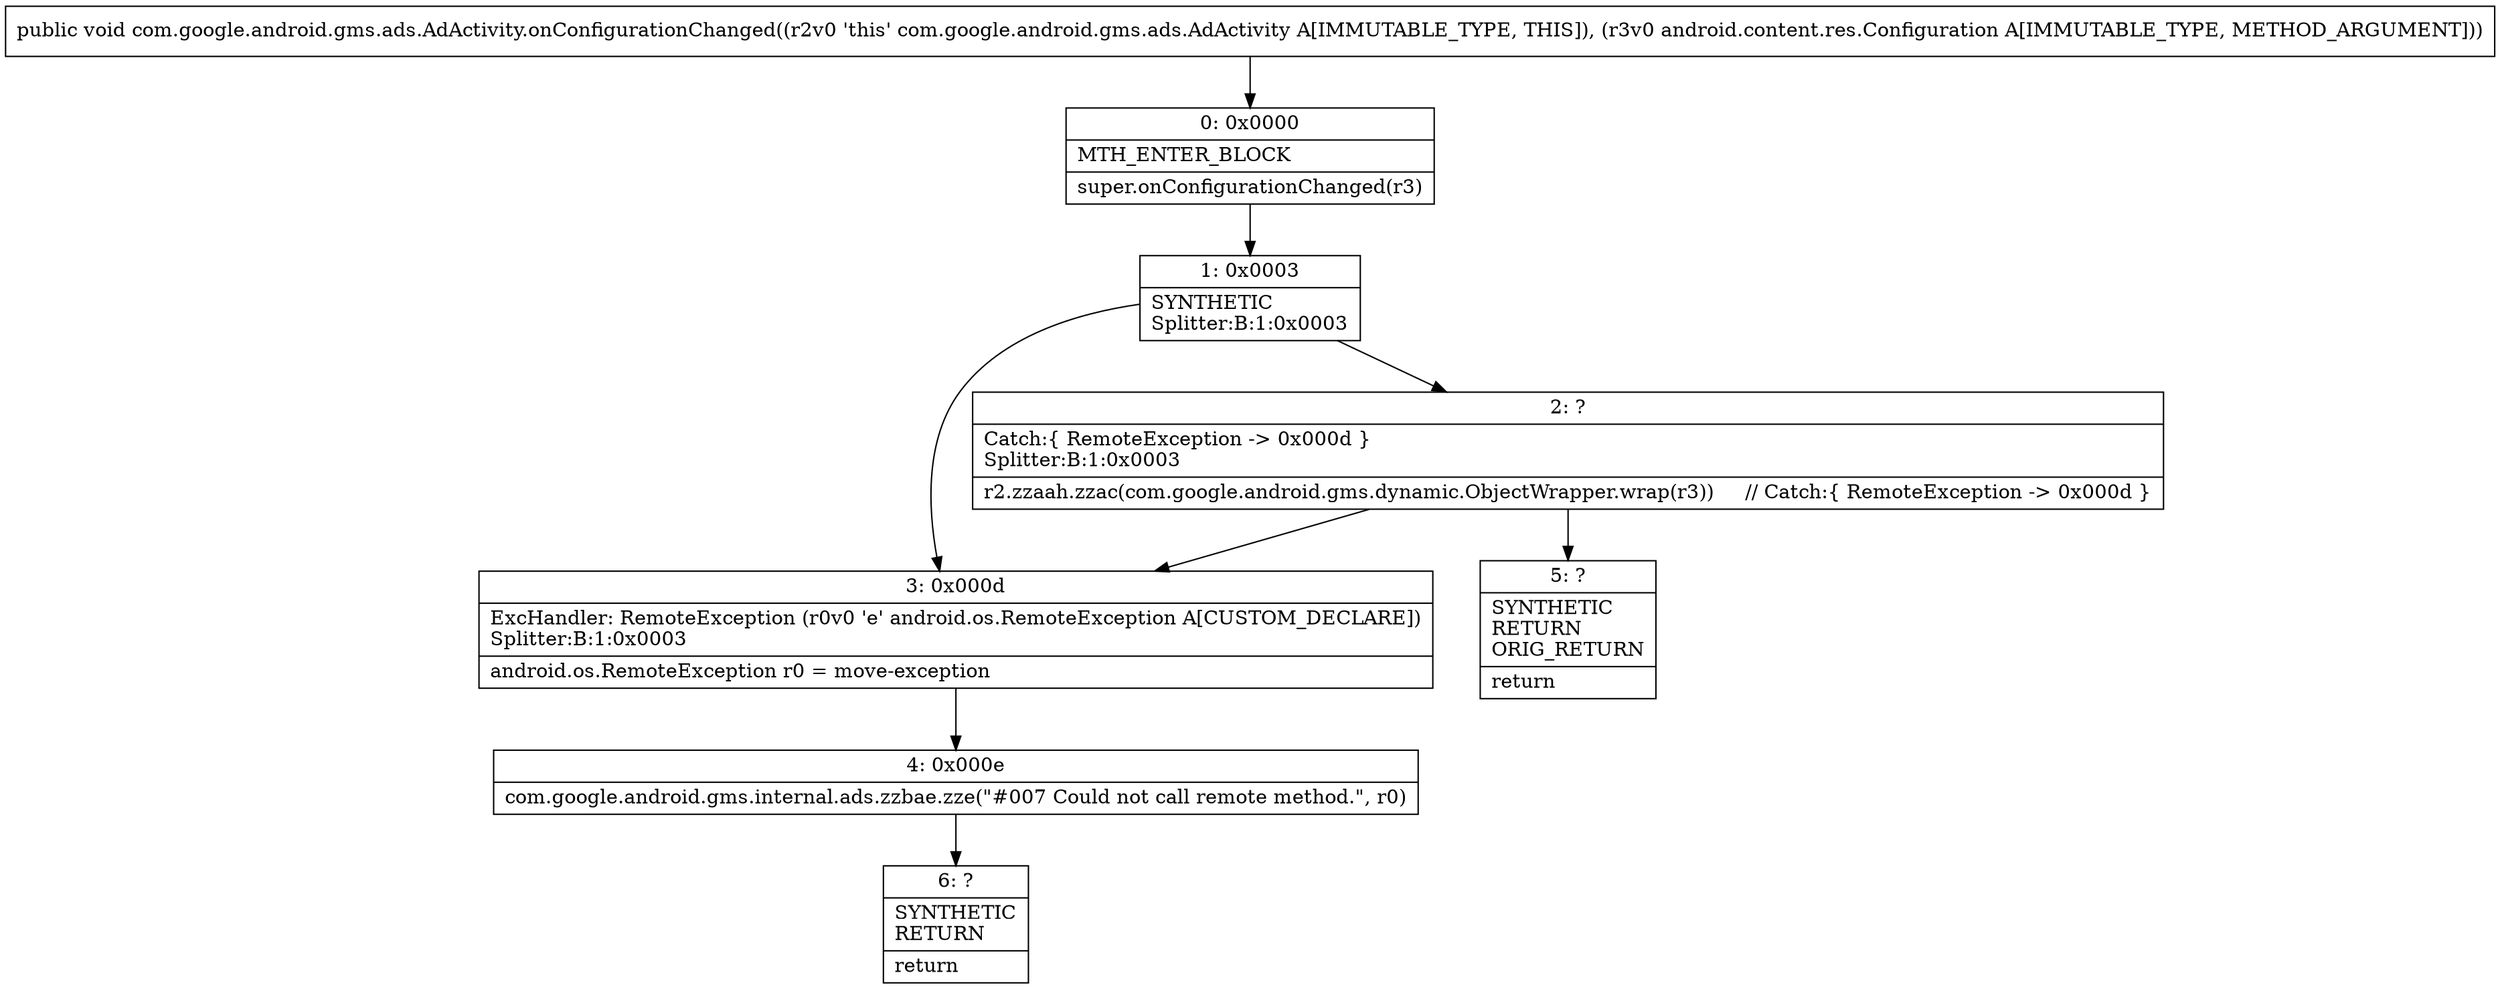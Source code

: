 digraph "CFG forcom.google.android.gms.ads.AdActivity.onConfigurationChanged(Landroid\/content\/res\/Configuration;)V" {
Node_0 [shape=record,label="{0\:\ 0x0000|MTH_ENTER_BLOCK\l|super.onConfigurationChanged(r3)\l}"];
Node_1 [shape=record,label="{1\:\ 0x0003|SYNTHETIC\lSplitter:B:1:0x0003\l}"];
Node_2 [shape=record,label="{2\:\ ?|Catch:\{ RemoteException \-\> 0x000d \}\lSplitter:B:1:0x0003\l|r2.zzaah.zzac(com.google.android.gms.dynamic.ObjectWrapper.wrap(r3))     \/\/ Catch:\{ RemoteException \-\> 0x000d \}\l}"];
Node_3 [shape=record,label="{3\:\ 0x000d|ExcHandler: RemoteException (r0v0 'e' android.os.RemoteException A[CUSTOM_DECLARE])\lSplitter:B:1:0x0003\l|android.os.RemoteException r0 = move\-exception\l}"];
Node_4 [shape=record,label="{4\:\ 0x000e|com.google.android.gms.internal.ads.zzbae.zze(\"#007 Could not call remote method.\", r0)\l}"];
Node_5 [shape=record,label="{5\:\ ?|SYNTHETIC\lRETURN\lORIG_RETURN\l|return\l}"];
Node_6 [shape=record,label="{6\:\ ?|SYNTHETIC\lRETURN\l|return\l}"];
MethodNode[shape=record,label="{public void com.google.android.gms.ads.AdActivity.onConfigurationChanged((r2v0 'this' com.google.android.gms.ads.AdActivity A[IMMUTABLE_TYPE, THIS]), (r3v0 android.content.res.Configuration A[IMMUTABLE_TYPE, METHOD_ARGUMENT])) }"];
MethodNode -> Node_0;
Node_0 -> Node_1;
Node_1 -> Node_2;
Node_1 -> Node_3;
Node_2 -> Node_3;
Node_2 -> Node_5;
Node_3 -> Node_4;
Node_4 -> Node_6;
}


